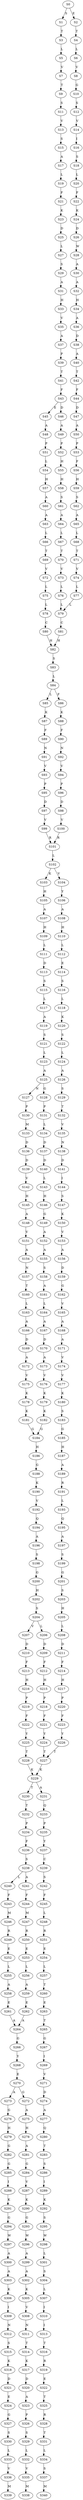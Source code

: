 strict digraph  {
	S0 -> S1 [ label = S ];
	S0 -> S2 [ label = E ];
	S1 -> S3 [ label = T ];
	S2 -> S4 [ label = T ];
	S3 -> S5 [ label = L ];
	S4 -> S6 [ label = L ];
	S5 -> S7 [ label = V ];
	S6 -> S8 [ label = V ];
	S7 -> S9 [ label = T ];
	S8 -> S10 [ label = G ];
	S9 -> S11 [ label = S ];
	S10 -> S12 [ label = S ];
	S11 -> S13 [ label = V ];
	S12 -> S14 [ label = V ];
	S13 -> S15 [ label = S ];
	S14 -> S16 [ label = I ];
	S15 -> S17 [ label = A ];
	S16 -> S18 [ label = S ];
	S17 -> S19 [ label = L ];
	S18 -> S20 [ label = L ];
	S19 -> S21 [ label = F ];
	S20 -> S22 [ label = F ];
	S21 -> S23 [ label = K ];
	S22 -> S24 [ label = K ];
	S23 -> S25 [ label = D ];
	S24 -> S26 [ label = D ];
	S25 -> S27 [ label = L ];
	S26 -> S28 [ label = W ];
	S27 -> S29 [ label = S ];
	S28 -> S30 [ label = A ];
	S29 -> S31 [ label = A ];
	S30 -> S32 [ label = A ];
	S31 -> S33 [ label = H ];
	S32 -> S34 [ label = H ];
	S33 -> S35 [ label = V ];
	S34 -> S36 [ label = A ];
	S35 -> S37 [ label = A ];
	S36 -> S38 [ label = D ];
	S37 -> S39 [ label = P ];
	S38 -> S40 [ label = A ];
	S39 -> S41 [ label = T ];
	S40 -> S42 [ label = T ];
	S41 -> S43 [ label = F ];
	S42 -> S44 [ label = F ];
	S43 -> S45 [ label = E ];
	S43 -> S46 [ label = D ];
	S44 -> S47 [ label = D ];
	S45 -> S48 [ label = A ];
	S46 -> S49 [ label = A ];
	S47 -> S50 [ label = A ];
	S48 -> S51 [ label = P ];
	S49 -> S52 [ label = P ];
	S50 -> S53 [ label = P ];
	S51 -> S54 [ label = L ];
	S52 -> S55 [ label = H ];
	S53 -> S56 [ label = F ];
	S54 -> S57 [ label = H ];
	S55 -> S58 [ label = H ];
	S56 -> S59 [ label = H ];
	S57 -> S60 [ label = A ];
	S58 -> S61 [ label = S ];
	S59 -> S62 [ label = S ];
	S60 -> S63 [ label = A ];
	S61 -> S64 [ label = A ];
	S62 -> S65 [ label = A ];
	S63 -> S66 [ label = L ];
	S64 -> S67 [ label = L ];
	S65 -> S68 [ label = L ];
	S66 -> S69 [ label = T ];
	S67 -> S70 [ label = T ];
	S68 -> S71 [ label = T ];
	S69 -> S72 [ label = V ];
	S70 -> S73 [ label = V ];
	S71 -> S74 [ label = V ];
	S72 -> S75 [ label = L ];
	S73 -> S76 [ label = L ];
	S74 -> S77 [ label = L ];
	S75 -> S78 [ label = L ];
	S76 -> S79 [ label = L ];
	S77 -> S79 [ label = L ];
	S78 -> S80 [ label = C ];
	S79 -> S81 [ label = C ];
	S80 -> S82 [ label = H ];
	S81 -> S82 [ label = H ];
	S82 -> S83 [ label = S ];
	S83 -> S84 [ label = L ];
	S84 -> S85 [ label = L ];
	S84 -> S86 [ label = F ];
	S85 -> S87 [ label = K ];
	S86 -> S88 [ label = K ];
	S87 -> S89 [ label = F ];
	S88 -> S90 [ label = F ];
	S89 -> S91 [ label = N ];
	S90 -> S92 [ label = N ];
	S91 -> S93 [ label = V ];
	S92 -> S94 [ label = V ];
	S93 -> S95 [ label = P ];
	S94 -> S96 [ label = P ];
	S95 -> S97 [ label = D ];
	S96 -> S98 [ label = D ];
	S97 -> S99 [ label = V ];
	S98 -> S100 [ label = V ];
	S99 -> S101 [ label = R ];
	S100 -> S101 [ label = R ];
	S101 -> S102 [ label = L ];
	S102 -> S103 [ label = K ];
	S102 -> S104 [ label = V ];
	S103 -> S105 [ label = H ];
	S104 -> S106 [ label = Y ];
	S105 -> S107 [ label = A ];
	S106 -> S108 [ label = A ];
	S107 -> S109 [ label = H ];
	S108 -> S110 [ label = H ];
	S109 -> S111 [ label = L ];
	S110 -> S112 [ label = L ];
	S111 -> S113 [ label = D ];
	S112 -> S114 [ label = E ];
	S113 -> S115 [ label = S ];
	S114 -> S116 [ label = S ];
	S115 -> S117 [ label = L ];
	S116 -> S118 [ label = L ];
	S117 -> S119 [ label = A ];
	S118 -> S120 [ label = K ];
	S119 -> S121 [ label = S ];
	S120 -> S122 [ label = S ];
	S121 -> S123 [ label = L ];
	S122 -> S124 [ label = L ];
	S123 -> S125 [ label = A ];
	S124 -> S126 [ label = A ];
	S125 -> S127 [ label = N ];
	S125 -> S128 [ label = G ];
	S126 -> S129 [ label = S ];
	S127 -> S130 [ label = P ];
	S128 -> S131 [ label = P ];
	S129 -> S132 [ label = T ];
	S130 -> S133 [ label = M ];
	S131 -> S134 [ label = L ];
	S132 -> S135 [ label = V ];
	S133 -> S136 [ label = D ];
	S134 -> S137 [ label = D ];
	S135 -> S138 [ label = N ];
	S136 -> S139 [ label = D ];
	S137 -> S140 [ label = D ];
	S138 -> S141 [ label = D ];
	S139 -> S142 [ label = V ];
	S140 -> S143 [ label = L ];
	S141 -> S144 [ label = I ];
	S142 -> S145 [ label = H ];
	S143 -> S146 [ label = H ];
	S144 -> S147 [ label = S ];
	S145 -> S148 [ label = A ];
	S146 -> S149 [ label = G ];
	S147 -> S150 [ label = K ];
	S148 -> S151 [ label = V ];
	S149 -> S152 [ label = A ];
	S150 -> S153 [ label = V ];
	S151 -> S154 [ label = A ];
	S152 -> S155 [ label = A ];
	S153 -> S156 [ label = A ];
	S154 -> S157 [ label = N ];
	S155 -> S158 [ label = S ];
	S156 -> S159 [ label = D ];
	S157 -> S160 [ label = T ];
	S158 -> S161 [ label = A ];
	S159 -> S162 [ label = G ];
	S160 -> S163 [ label = L ];
	S161 -> S164 [ label = L ];
	S162 -> S165 [ label = V ];
	S163 -> S166 [ label = A ];
	S164 -> S167 [ label = A ];
	S165 -> S168 [ label = A ];
	S166 -> S169 [ label = D ];
	S167 -> S170 [ label = D ];
	S168 -> S171 [ label = A ];
	S169 -> S172 [ label = A ];
	S170 -> S173 [ label = A ];
	S171 -> S174 [ label = V ];
	S172 -> S175 [ label = V ];
	S173 -> S176 [ label = V ];
	S174 -> S177 [ label = V ];
	S175 -> S178 [ label = K ];
	S176 -> S179 [ label = K ];
	S177 -> S180 [ label = K ];
	S178 -> S181 [ label = K ];
	S179 -> S182 [ label = K ];
	S180 -> S183 [ label = S ];
	S181 -> S184 [ label = G ];
	S182 -> S184 [ label = G ];
	S183 -> S185 [ label = G ];
	S184 -> S186 [ label = H ];
	S185 -> S187 [ label = H ];
	S186 -> S188 [ label = G ];
	S187 -> S189 [ label = A ];
	S188 -> S190 [ label = K ];
	S189 -> S191 [ label = R ];
	S190 -> S192 [ label = V ];
	S191 -> S193 [ label = L ];
	S192 -> S194 [ label = Q ];
	S193 -> S195 [ label = Q ];
	S194 -> S196 [ label = A ];
	S195 -> S197 [ label = A ];
	S196 -> S198 [ label = S ];
	S197 -> S199 [ label = S ];
	S198 -> S200 [ label = G ];
	S199 -> S201 [ label = G ];
	S200 -> S202 [ label = H ];
	S201 -> S203 [ label = S ];
	S202 -> S204 [ label = S ];
	S203 -> S205 [ label = H ];
	S204 -> S206 [ label = L ];
	S204 -> S207 [ label = V ];
	S205 -> S208 [ label = L ];
	S206 -> S209 [ label = D ];
	S207 -> S210 [ label = D ];
	S208 -> S211 [ label = D ];
	S209 -> S212 [ label = F ];
	S210 -> S213 [ label = F ];
	S211 -> S214 [ label = F ];
	S212 -> S215 [ label = H ];
	S213 -> S216 [ label = H ];
	S214 -> S217 [ label = H ];
	S215 -> S218 [ label = P ];
	S216 -> S219 [ label = P ];
	S217 -> S220 [ label = P ];
	S218 -> S221 [ label = F ];
	S219 -> S222 [ label = F ];
	S220 -> S223 [ label = F ];
	S221 -> S224 [ label = Y ];
	S222 -> S225 [ label = Y ];
	S223 -> S226 [ label = Y ];
	S224 -> S227 [ label = T ];
	S225 -> S228 [ label = T ];
	S226 -> S227 [ label = T ];
	S227 -> S229 [ label = K ];
	S228 -> S229 [ label = K ];
	S229 -> S230 [ label = T ];
	S229 -> S231 [ label = A ];
	S230 -> S232 [ label = T ];
	S231 -> S233 [ label = Q ];
	S232 -> S234 [ label = P ];
	S233 -> S235 [ label = P ];
	S234 -> S236 [ label = F ];
	S235 -> S237 [ label = Y ];
	S236 -> S238 [ label = S ];
	S237 -> S239 [ label = C ];
	S238 -> S240 [ label = L ];
	S238 -> S241 [ label = A ];
	S239 -> S242 [ label = S ];
	S240 -> S243 [ label = F ];
	S241 -> S244 [ label = F ];
	S242 -> S245 [ label = F ];
	S243 -> S246 [ label = M ];
	S244 -> S247 [ label = M ];
	S245 -> S248 [ label = L ];
	S246 -> S249 [ label = R ];
	S247 -> S250 [ label = R ];
	S248 -> S251 [ label = R ];
	S249 -> S252 [ label = E ];
	S250 -> S253 [ label = E ];
	S251 -> S254 [ label = E ];
	S252 -> S255 [ label = L ];
	S253 -> S256 [ label = L ];
	S254 -> S257 [ label = L ];
	S255 -> S258 [ label = A ];
	S256 -> S259 [ label = A ];
	S257 -> S260 [ label = T ];
	S258 -> S261 [ label = E ];
	S259 -> S262 [ label = E ];
	S260 -> S263 [ label = E ];
	S261 -> S264 [ label = A ];
	S262 -> S264 [ label = A ];
	S263 -> S265 [ label = T ];
	S264 -> S266 [ label = G ];
	S265 -> S267 [ label = G ];
	S266 -> S268 [ label = Y ];
	S267 -> S269 [ label = I ];
	S268 -> S270 [ label = E ];
	S269 -> S271 [ label = V ];
	S270 -> S272 [ label = G ];
	S270 -> S273 [ label = A ];
	S271 -> S274 [ label = D ];
	S272 -> S275 [ label = A ];
	S273 -> S276 [ label = G ];
	S274 -> S277 [ label = A ];
	S275 -> S278 [ label = H ];
	S276 -> S279 [ label = H ];
	S277 -> S280 [ label = Q ];
	S278 -> S281 [ label = A ];
	S279 -> S282 [ label = G ];
	S280 -> S283 [ label = T ];
	S281 -> S284 [ label = G ];
	S282 -> S285 [ label = G ];
	S283 -> S286 [ label = S ];
	S284 -> S287 [ label = V ];
	S285 -> S288 [ label = I ];
	S286 -> S289 [ label = I ];
	S287 -> S290 [ label = K ];
	S288 -> S291 [ label = K ];
	S289 -> S292 [ label = K ];
	S290 -> S293 [ label = G ];
	S291 -> S294 [ label = G ];
	S292 -> S295 [ label = S ];
	S293 -> S296 [ label = W ];
	S294 -> S297 [ label = W ];
	S295 -> S298 [ label = W ];
	S296 -> S299 [ label = A ];
	S297 -> S300 [ label = A ];
	S298 -> S301 [ label = L ];
	S299 -> S302 [ label = A ];
	S300 -> S303 [ label = A ];
	S301 -> S304 [ label = S ];
	S302 -> S305 [ label = K ];
	S303 -> S306 [ label = K ];
	S304 -> S307 [ label = L ];
	S305 -> S308 [ label = V ];
	S306 -> S309 [ label = I ];
	S307 -> S310 [ label = I ];
	S308 -> S311 [ label = N ];
	S309 -> S312 [ label = N ];
	S310 -> S313 [ label = I ];
	S311 -> S314 [ label = T ];
	S312 -> S315 [ label = S ];
	S313 -> S316 [ label = T ];
	S314 -> S317 [ label = K ];
	S315 -> S318 [ label = K ];
	S316 -> S319 [ label = R ];
	S317 -> S320 [ label = D ];
	S318 -> S321 [ label = D ];
	S319 -> S322 [ label = E ];
	S320 -> S323 [ label = A ];
	S321 -> S324 [ label = E ];
	S322 -> S325 [ label = T ];
	S323 -> S326 [ label = P ];
	S324 -> S327 [ label = G ];
	S325 -> S328 [ label = R ];
	S326 -> S329 [ label = S ];
	S327 -> S330 [ label = S ];
	S328 -> S331 [ label = T ];
	S329 -> S332 [ label = L ];
	S330 -> S333 [ label = L ];
	S331 -> S334 [ label = L ];
	S332 -> S335 [ label = V ];
	S333 -> S336 [ label = V ];
	S334 -> S337 [ label = S ];
	S335 -> S338 [ label = M ];
	S336 -> S339 [ label = M ];
	S337 -> S340 [ label = M ];
}
